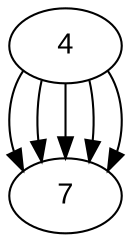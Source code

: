 digraph AST {
    node [fontname="Arial"];
    4 -> 7;
    4 -> 7;
    4 -> 7;
    4 -> 7;
    4 -> 7;
}
